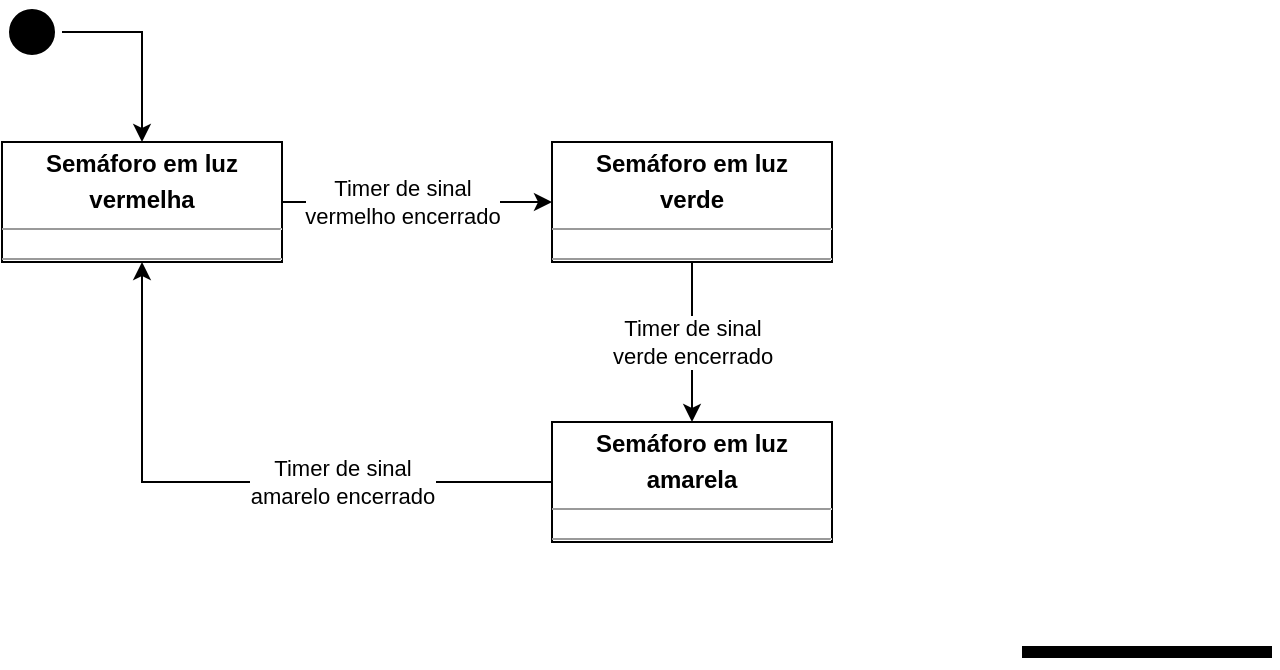 <mxfile version="16.6.3" type="github">
  <diagram id="5l98RDpAVTLLgGe1b0Kj" name="Page-1">
    <mxGraphModel dx="599" dy="342" grid="1" gridSize="10" guides="1" tooltips="1" connect="1" arrows="1" fold="1" page="1" pageScale="1" pageWidth="1169" pageHeight="827" math="0" shadow="0">
      <root>
        <mxCell id="0" />
        <mxCell id="1" parent="0" />
        <mxCell id="jwJmlWnay-whzDj9igeN-41" style="edgeStyle=orthogonalEdgeStyle;rounded=0;orthogonalLoop=1;jettySize=auto;html=1;exitX=1;exitY=0.5;exitDx=0;exitDy=0;entryX=0.5;entryY=0;entryDx=0;entryDy=0;" edge="1" parent="1" source="jwJmlWnay-whzDj9igeN-2" target="jwJmlWnay-whzDj9igeN-40">
          <mxGeometry relative="1" as="geometry" />
        </mxCell>
        <mxCell id="jwJmlWnay-whzDj9igeN-2" value="" style="ellipse;html=1;shape=startState;fillColor=#000000;strokeColor=#000000;" vertex="1" parent="1">
          <mxGeometry x="170" y="190" width="30" height="30" as="geometry" />
        </mxCell>
        <mxCell id="jwJmlWnay-whzDj9igeN-9" value="" style="shape=line;html=1;strokeWidth=6;strokeColor=#000000;" vertex="1" parent="1">
          <mxGeometry x="680" y="510" width="125" height="10" as="geometry" />
        </mxCell>
        <mxCell id="jwJmlWnay-whzDj9igeN-47" style="edgeStyle=orthogonalEdgeStyle;rounded=0;orthogonalLoop=1;jettySize=auto;html=1;exitX=0;exitY=0.5;exitDx=0;exitDy=0;entryX=0.5;entryY=1;entryDx=0;entryDy=0;" edge="1" parent="1" source="jwJmlWnay-whzDj9igeN-11" target="jwJmlWnay-whzDj9igeN-40">
          <mxGeometry relative="1" as="geometry" />
        </mxCell>
        <mxCell id="jwJmlWnay-whzDj9igeN-48" value="Timer de sinal&lt;br&gt;amarelo encerrado" style="edgeLabel;html=1;align=center;verticalAlign=middle;resizable=0;points=[];" vertex="1" connectable="0" parent="jwJmlWnay-whzDj9igeN-47">
          <mxGeometry x="-0.16" y="2" relative="1" as="geometry">
            <mxPoint x="27" y="-2" as="offset" />
          </mxGeometry>
        </mxCell>
        <mxCell id="jwJmlWnay-whzDj9igeN-11" value="&lt;p style=&quot;margin: 0px ; margin-top: 4px ; text-align: center&quot;&gt;&lt;b&gt;Semáforo em luz&lt;/b&gt;&lt;/p&gt;&lt;p style=&quot;margin: 0px ; margin-top: 4px ; text-align: center&quot;&gt;&lt;b&gt;amarela&lt;/b&gt;&lt;/p&gt;&lt;hr size=&quot;1&quot;&gt;&lt;div style=&quot;height: 2px&quot;&gt;&lt;/div&gt;&lt;hr size=&quot;1&quot;&gt;&lt;div style=&quot;height: 2px&quot;&gt;&lt;/div&gt;" style="verticalAlign=top;align=left;overflow=fill;fontSize=12;fontFamily=Helvetica;html=1;strokeColor=#000000;" vertex="1" parent="1">
          <mxGeometry x="445" y="400" width="140" height="60" as="geometry" />
        </mxCell>
        <mxCell id="jwJmlWnay-whzDj9igeN-43" style="edgeStyle=orthogonalEdgeStyle;rounded=0;orthogonalLoop=1;jettySize=auto;html=1;exitX=1;exitY=0.5;exitDx=0;exitDy=0;entryX=0;entryY=0.5;entryDx=0;entryDy=0;" edge="1" parent="1" source="jwJmlWnay-whzDj9igeN-40" target="jwJmlWnay-whzDj9igeN-42">
          <mxGeometry relative="1" as="geometry" />
        </mxCell>
        <mxCell id="jwJmlWnay-whzDj9igeN-44" value="Timer de sinal&lt;br&gt;vermelho encerrado" style="edgeLabel;html=1;align=center;verticalAlign=middle;resizable=0;points=[];" vertex="1" connectable="0" parent="jwJmlWnay-whzDj9igeN-43">
          <mxGeometry x="-0.304" relative="1" as="geometry">
            <mxPoint x="13" as="offset" />
          </mxGeometry>
        </mxCell>
        <mxCell id="jwJmlWnay-whzDj9igeN-40" value="&lt;p style=&quot;margin: 0px ; margin-top: 4px ; text-align: center&quot;&gt;&lt;b&gt;Semáforo em luz&lt;/b&gt;&lt;/p&gt;&lt;p style=&quot;margin: 0px ; margin-top: 4px ; text-align: center&quot;&gt;&lt;b&gt;vermelha&lt;/b&gt;&lt;/p&gt;&lt;hr size=&quot;1&quot;&gt;&lt;div style=&quot;height: 2px&quot;&gt;&lt;/div&gt;&lt;hr size=&quot;1&quot;&gt;&lt;div style=&quot;height: 2px&quot;&gt;&lt;/div&gt;" style="verticalAlign=top;align=left;overflow=fill;fontSize=12;fontFamily=Helvetica;html=1;strokeColor=#000000;" vertex="1" parent="1">
          <mxGeometry x="170" y="260" width="140" height="60" as="geometry" />
        </mxCell>
        <mxCell id="jwJmlWnay-whzDj9igeN-45" style="edgeStyle=orthogonalEdgeStyle;rounded=0;orthogonalLoop=1;jettySize=auto;html=1;exitX=0.5;exitY=1;exitDx=0;exitDy=0;entryX=0.5;entryY=0;entryDx=0;entryDy=0;" edge="1" parent="1" source="jwJmlWnay-whzDj9igeN-42" target="jwJmlWnay-whzDj9igeN-11">
          <mxGeometry relative="1" as="geometry" />
        </mxCell>
        <mxCell id="jwJmlWnay-whzDj9igeN-46" value="Timer de sinal&lt;br&gt;verde encerrado" style="edgeLabel;html=1;align=center;verticalAlign=middle;resizable=0;points=[];" vertex="1" connectable="0" parent="jwJmlWnay-whzDj9igeN-45">
          <mxGeometry x="-0.309" relative="1" as="geometry">
            <mxPoint y="12" as="offset" />
          </mxGeometry>
        </mxCell>
        <mxCell id="jwJmlWnay-whzDj9igeN-42" value="&lt;p style=&quot;margin: 0px ; margin-top: 4px ; text-align: center&quot;&gt;&lt;b&gt;Semáforo em luz&lt;/b&gt;&lt;/p&gt;&lt;p style=&quot;margin: 0px ; margin-top: 4px ; text-align: center&quot;&gt;&lt;b&gt;verde&lt;/b&gt;&lt;/p&gt;&lt;hr size=&quot;1&quot;&gt;&lt;div style=&quot;height: 2px&quot;&gt;&lt;/div&gt;&lt;hr size=&quot;1&quot;&gt;&lt;div style=&quot;height: 2px&quot;&gt;&lt;/div&gt;" style="verticalAlign=top;align=left;overflow=fill;fontSize=12;fontFamily=Helvetica;html=1;strokeColor=#000000;" vertex="1" parent="1">
          <mxGeometry x="445" y="260" width="140" height="60" as="geometry" />
        </mxCell>
      </root>
    </mxGraphModel>
  </diagram>
</mxfile>
